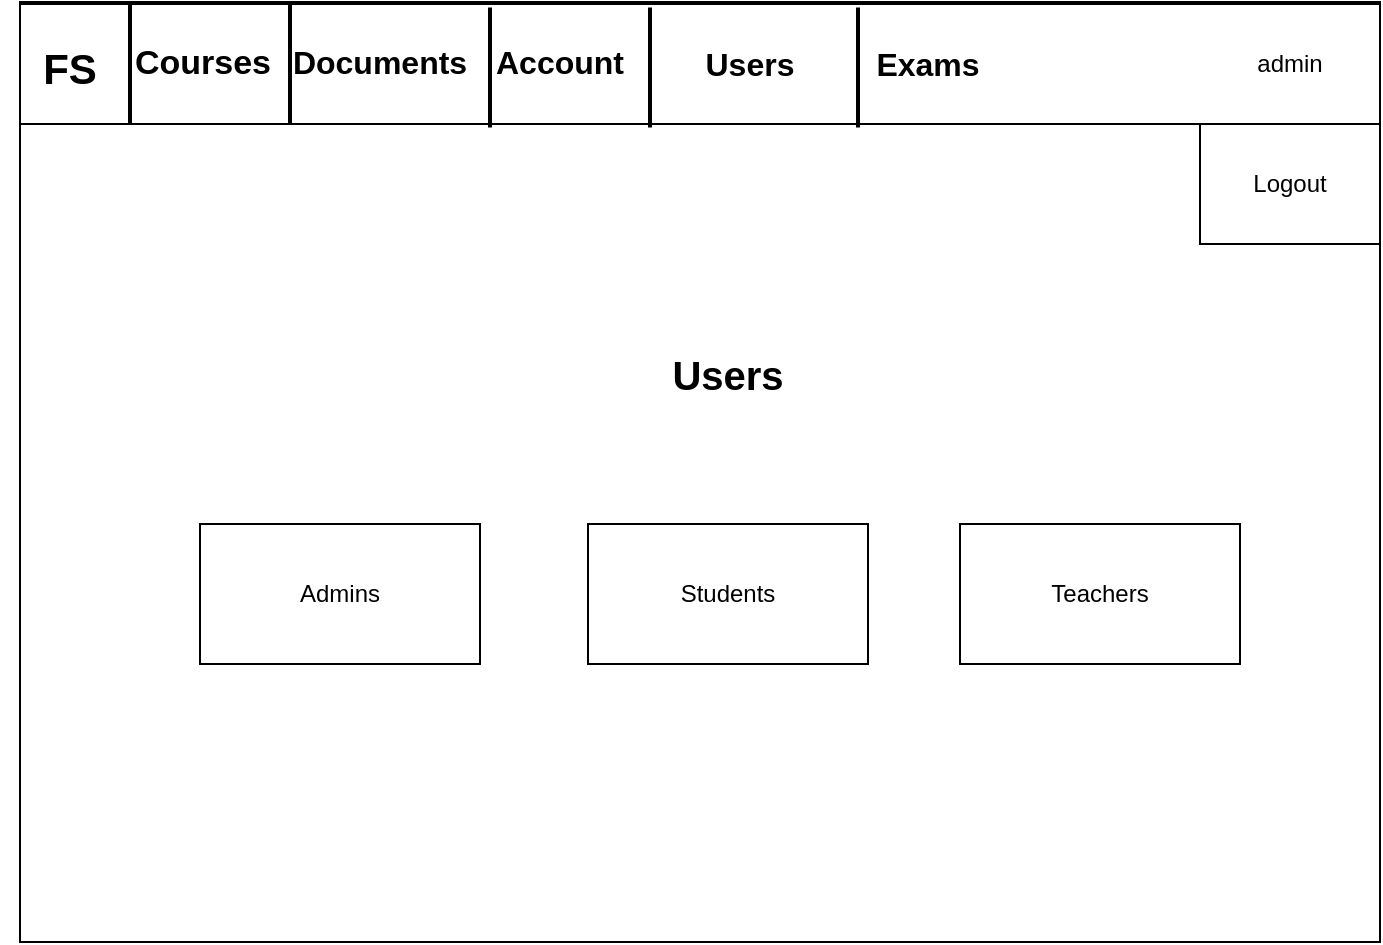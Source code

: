 <mxfile version="14.4.3" type="device"><diagram id="EeLUhkOLqaiyKJmhiH48" name="Page-1"><mxGraphModel dx="1851" dy="1761" grid="1" gridSize="10" guides="1" tooltips="1" connect="1" arrows="1" fold="1" page="1" pageScale="1" pageWidth="827" pageHeight="1169" math="0" shadow="0"><root><mxCell id="0"/><mxCell id="1" parent="0"/><mxCell id="UHbxIiiiPqlxRccdonN8-1" value="" style="rounded=0;whiteSpace=wrap;html=1;" parent="1" vertex="1"><mxGeometry y="-1" width="680" height="470" as="geometry"/></mxCell><mxCell id="UHbxIiiiPqlxRccdonN8-38" value="" style="rounded=0;whiteSpace=wrap;html=1;" parent="1" vertex="1"><mxGeometry x="40" width="120" height="60" as="geometry"/></mxCell><mxCell id="UHbxIiiiPqlxRccdonN8-10" value="" style="rounded=0;whiteSpace=wrap;html=1;" parent="1" vertex="1"><mxGeometry width="680" height="60" as="geometry"/></mxCell><mxCell id="UHbxIiiiPqlxRccdonN8-14" value="admin" style="text;html=1;strokeColor=none;fillColor=none;align=center;verticalAlign=middle;whiteSpace=wrap;rounded=0;" parent="1" vertex="1"><mxGeometry x="615" y="20" width="40" height="20" as="geometry"/></mxCell><mxCell id="UHbxIiiiPqlxRccdonN8-16" value="&lt;b&gt;&lt;font style=&quot;font-size: 17px&quot;&gt;Courses&lt;/font&gt;&lt;/b&gt;" style="text;html=1;strokeColor=none;fillColor=none;align=center;verticalAlign=middle;whiteSpace=wrap;rounded=0;" parent="1" vertex="1"><mxGeometry x="70" y="19" width="42.5" height="21" as="geometry"/></mxCell><mxCell id="UHbxIiiiPqlxRccdonN8-17" value="&lt;b&gt;&lt;font style=&quot;font-size: 16px&quot;&gt;Documents&lt;/font&gt;&lt;/b&gt;" style="text;html=1;strokeColor=none;fillColor=none;align=center;verticalAlign=middle;whiteSpace=wrap;rounded=0;" parent="1" vertex="1"><mxGeometry x="160" y="19" width="40" height="20" as="geometry"/></mxCell><mxCell id="UHbxIiiiPqlxRccdonN8-18" value="&lt;b style=&quot;font-size: 16px&quot;&gt;Account&lt;/b&gt;" style="text;html=1;strokeColor=none;fillColor=none;align=center;verticalAlign=middle;whiteSpace=wrap;rounded=0;" parent="1" vertex="1"><mxGeometry x="250" y="19" width="40" height="20" as="geometry"/></mxCell><mxCell id="UHbxIiiiPqlxRccdonN8-23" value="" style="verticalLabelPosition=bottom;verticalAlign=top;html=1;shape=mxgraph.basic.rect;fillColor2=none;strokeWidth=1;size=20;indent=5;" parent="1" vertex="1"><mxGeometry x="590" y="60" width="90" height="60" as="geometry"/></mxCell><mxCell id="UHbxIiiiPqlxRccdonN8-24" value="&lt;b&gt;&lt;font style=&quot;font-size: 21px&quot;&gt;FS&lt;/font&gt;&lt;/b&gt;" style="text;html=1;strokeColor=none;fillColor=none;align=center;verticalAlign=middle;whiteSpace=wrap;rounded=0;" parent="1" vertex="1"><mxGeometry x="-10" y="22" width="70" height="19.5" as="geometry"/></mxCell><mxCell id="UHbxIiiiPqlxRccdonN8-25" style="edgeStyle=orthogonalEdgeStyle;rounded=0;orthogonalLoop=1;jettySize=auto;html=1;exitX=0.5;exitY=1;exitDx=0;exitDy=0;" parent="1" edge="1"><mxGeometry relative="1" as="geometry"><mxPoint x="320" y="80" as="sourcePoint"/><mxPoint x="320" y="80" as="targetPoint"/></mxGeometry></mxCell><mxCell id="UHbxIiiiPqlxRccdonN8-27" value="Logout" style="text;html=1;strokeColor=none;fillColor=none;align=center;verticalAlign=middle;whiteSpace=wrap;rounded=0;" parent="1" vertex="1"><mxGeometry x="615" y="80" width="40" height="20" as="geometry"/></mxCell><mxCell id="UHbxIiiiPqlxRccdonN8-37" value="&lt;b style=&quot;font-size: 16px&quot;&gt;Exams&lt;/b&gt;" style="text;html=1;strokeColor=none;fillColor=none;align=center;verticalAlign=middle;whiteSpace=wrap;rounded=0;" parent="1" vertex="1"><mxGeometry x="424" y="20" width="60" height="20" as="geometry"/></mxCell><mxCell id="MPaKONIHOzIJGPhEMFgn-1" value="" style="line;strokeWidth=2;direction=south;html=1;" parent="1" vertex="1"><mxGeometry x="50" width="10" height="60" as="geometry"/></mxCell><mxCell id="MPaKONIHOzIJGPhEMFgn-2" value="" style="line;strokeWidth=2;direction=south;html=1;" parent="1" vertex="1"><mxGeometry x="130" width="10" height="60" as="geometry"/></mxCell><mxCell id="MPaKONIHOzIJGPhEMFgn-3" value="" style="line;strokeWidth=2;direction=south;html=1;" parent="1" vertex="1"><mxGeometry x="230" y="1.75" width="10" height="60" as="geometry"/></mxCell><mxCell id="MPaKONIHOzIJGPhEMFgn-4" value="" style="line;strokeWidth=2;direction=south;html=1;" parent="1" vertex="1"><mxGeometry x="310" y="1.75" width="10" height="60" as="geometry"/></mxCell><mxCell id="MPaKONIHOzIJGPhEMFgn-6" value="" style="line;strokeWidth=2;direction=south;html=1;" parent="1" vertex="1"><mxGeometry x="414" y="1.75" width="10" height="60" as="geometry"/></mxCell><mxCell id="MPaKONIHOzIJGPhEMFgn-68" value="&lt;font style=&quot;font-size: 20px&quot;&gt;&lt;b&gt;Users&lt;/b&gt;&lt;/font&gt;" style="text;html=1;strokeColor=none;fillColor=none;align=center;verticalAlign=middle;whiteSpace=wrap;rounded=0;" parent="1" vertex="1"><mxGeometry x="309" y="150" width="90" height="70" as="geometry"/></mxCell><mxCell id="4eR0gZ3nRVz_VqUTlrM3-1" value="Admins" style="whiteSpace=wrap;html=1;align=center;" parent="1" vertex="1"><mxGeometry x="90" y="260" width="140" height="70" as="geometry"/></mxCell><mxCell id="4eR0gZ3nRVz_VqUTlrM3-17" value="&lt;b style=&quot;font-size: 16px&quot;&gt;Users&lt;/b&gt;" style="text;html=1;strokeColor=none;fillColor=none;align=center;verticalAlign=middle;whiteSpace=wrap;rounded=0;" parent="1" vertex="1"><mxGeometry x="335" y="20" width="60" height="20" as="geometry"/></mxCell><mxCell id="KbkitwPGfnv1fy9Wnspg-1" value="Students" style="whiteSpace=wrap;html=1;align=center;" vertex="1" parent="1"><mxGeometry x="284" y="260" width="140" height="70" as="geometry"/></mxCell><mxCell id="KbkitwPGfnv1fy9Wnspg-2" value="Teachers" style="whiteSpace=wrap;html=1;align=center;" vertex="1" parent="1"><mxGeometry x="470" y="260" width="140" height="70" as="geometry"/></mxCell></root></mxGraphModel></diagram></mxfile>
